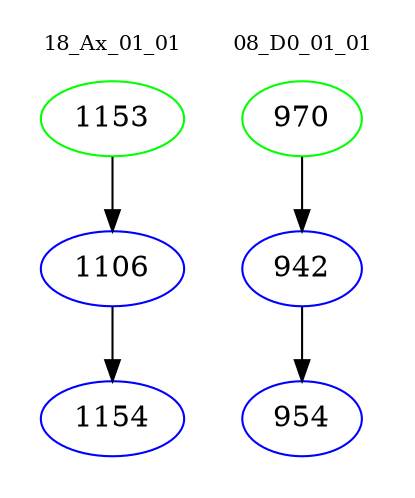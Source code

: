 digraph{
subgraph cluster_0 {
color = white
label = "18_Ax_01_01";
fontsize=10;
T0_1153 [label="1153", color="green"]
T0_1153 -> T0_1106 [color="black"]
T0_1106 [label="1106", color="blue"]
T0_1106 -> T0_1154 [color="black"]
T0_1154 [label="1154", color="blue"]
}
subgraph cluster_1 {
color = white
label = "08_D0_01_01";
fontsize=10;
T1_970 [label="970", color="green"]
T1_970 -> T1_942 [color="black"]
T1_942 [label="942", color="blue"]
T1_942 -> T1_954 [color="black"]
T1_954 [label="954", color="blue"]
}
}
